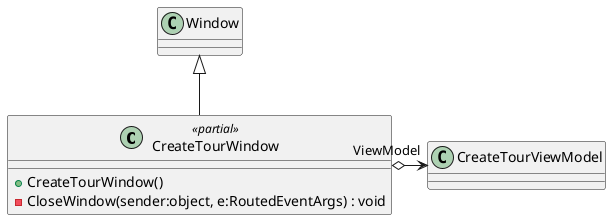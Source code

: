 @startuml
class CreateTourWindow <<partial>> {
    + CreateTourWindow()
    - CloseWindow(sender:object, e:RoutedEventArgs) : void
}
Window <|-- CreateTourWindow
CreateTourWindow o-> "ViewModel" CreateTourViewModel
@enduml

